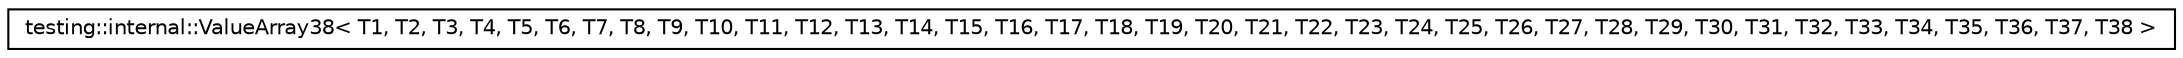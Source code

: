 digraph G
{
  edge [fontname="Helvetica",fontsize="10",labelfontname="Helvetica",labelfontsize="10"];
  node [fontname="Helvetica",fontsize="10",shape=record];
  rankdir="LR";
  Node1 [label="testing::internal::ValueArray38\< T1, T2, T3, T4, T5, T6, T7, T8, T9, T10, T11, T12, T13, T14, T15, T16, T17, T18, T19, T20, T21, T22, T23, T24, T25, T26, T27, T28, T29, T30, T31, T32, T33, T34, T35, T36, T37, T38 \>",height=0.2,width=0.4,color="black", fillcolor="white", style="filled",URL="$classtesting_1_1internal_1_1ValueArray38.html"];
}
